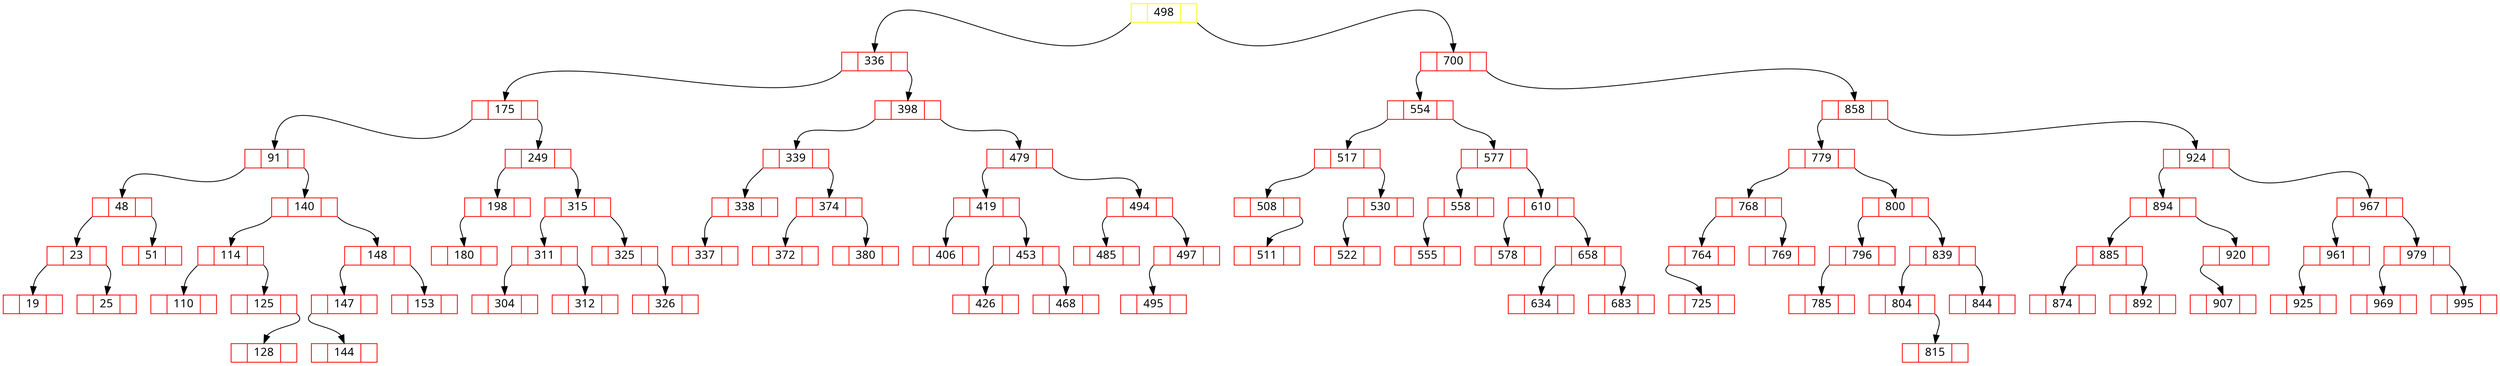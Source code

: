 digraph G{
node [fontname = Verdana,shape=record, height=.1];
edge [fontname = Verdana,style=solid];
498[label="<l> |<d>498|<r> ",color=yellow];
336[label="<l> |<d>336|<r> ",color=red];
498:l:sw->336:d;
700[label="<l> |<d>700|<r> ",color=red];
498:r:se->700:d;
175[label="<l> |<d>175|<r> ",color=red];
336:l:sw->175:d;
398[label="<l> |<d>398|<r> ",color=red];
336:r:se->398:d;
554[label="<l> |<d>554|<r> ",color=red];
700:l:sw->554:d;
858[label="<l> |<d>858|<r> ",color=red];
700:r:se->858:d;
91[label="<l> |<d>91|<r> ",color=red];
175:l:sw->91:d;
249[label="<l> |<d>249|<r> ",color=red];
175:r:se->249:d;
339[label="<l> |<d>339|<r> ",color=red];
398:l:sw->339:d;
479[label="<l> |<d>479|<r> ",color=red];
398:r:se->479:d;
517[label="<l> |<d>517|<r> ",color=red];
554:l:sw->517:d;
577[label="<l> |<d>577|<r> ",color=red];
554:r:se->577:d;
779[label="<l> |<d>779|<r> ",color=red];
858:l:sw->779:d;
924[label="<l> |<d>924|<r> ",color=red];
858:r:se->924:d;
48[label="<l> |<d>48|<r> ",color=red];
91:l:sw->48:d;
140[label="<l> |<d>140|<r> ",color=red];
91:r:se->140:d;
198[label="<l> |<d>198|<r> ",color=red];
249:l:sw->198:d;
315[label="<l> |<d>315|<r> ",color=red];
249:r:se->315:d;
338[label="<l> |<d>338|<r> ",color=red];
339:l:sw->338:d;
374[label="<l> |<d>374|<r> ",color=red];
339:r:se->374:d;
419[label="<l> |<d>419|<r> ",color=red];
479:l:sw->419:d;
494[label="<l> |<d>494|<r> ",color=red];
479:r:se->494:d;
508[label="<l> |<d>508|<r> ",color=red];
517:l:sw->508:d;
530[label="<l> |<d>530|<r> ",color=red];
517:r:se->530:d;
558[label="<l> |<d>558|<r> ",color=red];
577:l:sw->558:d;
610[label="<l> |<d>610|<r> ",color=red];
577:r:se->610:d;
768[label="<l> |<d>768|<r> ",color=red];
779:l:sw->768:d;
800[label="<l> |<d>800|<r> ",color=red];
779:r:se->800:d;
894[label="<l> |<d>894|<r> ",color=red];
924:l:sw->894:d;
967[label="<l> |<d>967|<r> ",color=red];
924:r:se->967:d;
23[label="<l> |<d>23|<r> ",color=red];
48:l:sw->23:d;
51[label="<l> |<d>51|<r> ",color=red];
48:r:se->51:d;
114[label="<l> |<d>114|<r> ",color=red];
140:l:sw->114:d;
148[label="<l> |<d>148|<r> ",color=red];
140:r:se->148:d;
180[label="<l> |<d>180|<r> ",color=red];
198:l:sw->180:d;
311[label="<l> |<d>311|<r> ",color=red];
315:l:sw->311:d;
325[label="<l> |<d>325|<r> ",color=red];
315:r:se->325:d;
337[label="<l> |<d>337|<r> ",color=red];
338:l:sw->337:d;
372[label="<l> |<d>372|<r> ",color=red];
374:l:sw->372:d;
380[label="<l> |<d>380|<r> ",color=red];
374:r:se->380:d;
406[label="<l> |<d>406|<r> ",color=red];
419:l:sw->406:d;
453[label="<l> |<d>453|<r> ",color=red];
419:r:se->453:d;
485[label="<l> |<d>485|<r> ",color=red];
494:l:sw->485:d;
497[label="<l> |<d>497|<r> ",color=red];
494:r:se->497:d;
511[label="<l> |<d>511|<r> ",color=red];
508:r:se->511:d;
522[label="<l> |<d>522|<r> ",color=red];
530:l:sw->522:d;
555[label="<l> |<d>555|<r> ",color=red];
558:l:sw->555:d;
578[label="<l> |<d>578|<r> ",color=red];
610:l:sw->578:d;
658[label="<l> |<d>658|<r> ",color=red];
610:r:se->658:d;
764[label="<l> |<d>764|<r> ",color=red];
768:l:sw->764:d;
769[label="<l> |<d>769|<r> ",color=red];
768:r:se->769:d;
796[label="<l> |<d>796|<r> ",color=red];
800:l:sw->796:d;
839[label="<l> |<d>839|<r> ",color=red];
800:r:se->839:d;
885[label="<l> |<d>885|<r> ",color=red];
894:l:sw->885:d;
920[label="<l> |<d>920|<r> ",color=red];
894:r:se->920:d;
961[label="<l> |<d>961|<r> ",color=red];
967:l:sw->961:d;
979[label="<l> |<d>979|<r> ",color=red];
967:r:se->979:d;
19[label="<l> |<d>19|<r> ",color=red];
23:l:sw->19:d;
25[label="<l> |<d>25|<r> ",color=red];
23:r:se->25:d;
110[label="<l> |<d>110|<r> ",color=red];
114:l:sw->110:d;
125[label="<l> |<d>125|<r> ",color=red];
114:r:se->125:d;
147[label="<l> |<d>147|<r> ",color=red];
148:l:sw->147:d;
153[label="<l> |<d>153|<r> ",color=red];
148:r:se->153:d;
304[label="<l> |<d>304|<r> ",color=red];
311:l:sw->304:d;
312[label="<l> |<d>312|<r> ",color=red];
311:r:se->312:d;
326[label="<l> |<d>326|<r> ",color=red];
325:r:se->326:d;
426[label="<l> |<d>426|<r> ",color=red];
453:l:sw->426:d;
468[label="<l> |<d>468|<r> ",color=red];
453:r:se->468:d;
495[label="<l> |<d>495|<r> ",color=red];
497:l:sw->495:d;
634[label="<l> |<d>634|<r> ",color=red];
658:l:sw->634:d;
683[label="<l> |<d>683|<r> ",color=red];
658:r:se->683:d;
725[label="<l> |<d>725|<r> ",color=red];
764:l:sw->725:d;
785[label="<l> |<d>785|<r> ",color=red];
796:l:sw->785:d;
804[label="<l> |<d>804|<r> ",color=red];
839:l:sw->804:d;
844[label="<l> |<d>844|<r> ",color=red];
839:r:se->844:d;
874[label="<l> |<d>874|<r> ",color=red];
885:l:sw->874:d;
892[label="<l> |<d>892|<r> ",color=red];
885:r:se->892:d;
907[label="<l> |<d>907|<r> ",color=red];
920:l:sw->907:d;
925[label="<l> |<d>925|<r> ",color=red];
961:l:sw->925:d;
969[label="<l> |<d>969|<r> ",color=red];
979:l:sw->969:d;
995[label="<l> |<d>995|<r> ",color=red];
979:r:se->995:d;
128[label="<l> |<d>128|<r> ",color=red];
125:r:se->128:d;
144[label="<l> |<d>144|<r> ",color=red];
147:l:sw->144:d;
815[label="<l> |<d>815|<r> ",color=red];
804:r:se->815:d;
}
